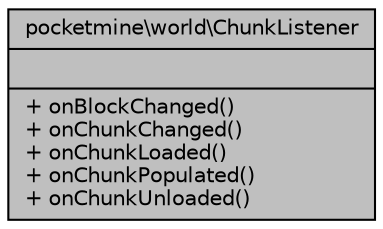digraph "pocketmine\world\ChunkListener"
{
 // INTERACTIVE_SVG=YES
 // LATEX_PDF_SIZE
  edge [fontname="Helvetica",fontsize="10",labelfontname="Helvetica",labelfontsize="10"];
  node [fontname="Helvetica",fontsize="10",shape=record];
  Node1 [label="{pocketmine\\world\\ChunkListener\n||+ onBlockChanged()\l+ onChunkChanged()\l+ onChunkLoaded()\l+ onChunkPopulated()\l+ onChunkUnloaded()\l}",height=0.2,width=0.4,color="black", fillcolor="grey75", style="filled", fontcolor="black",tooltip=" "];
}
